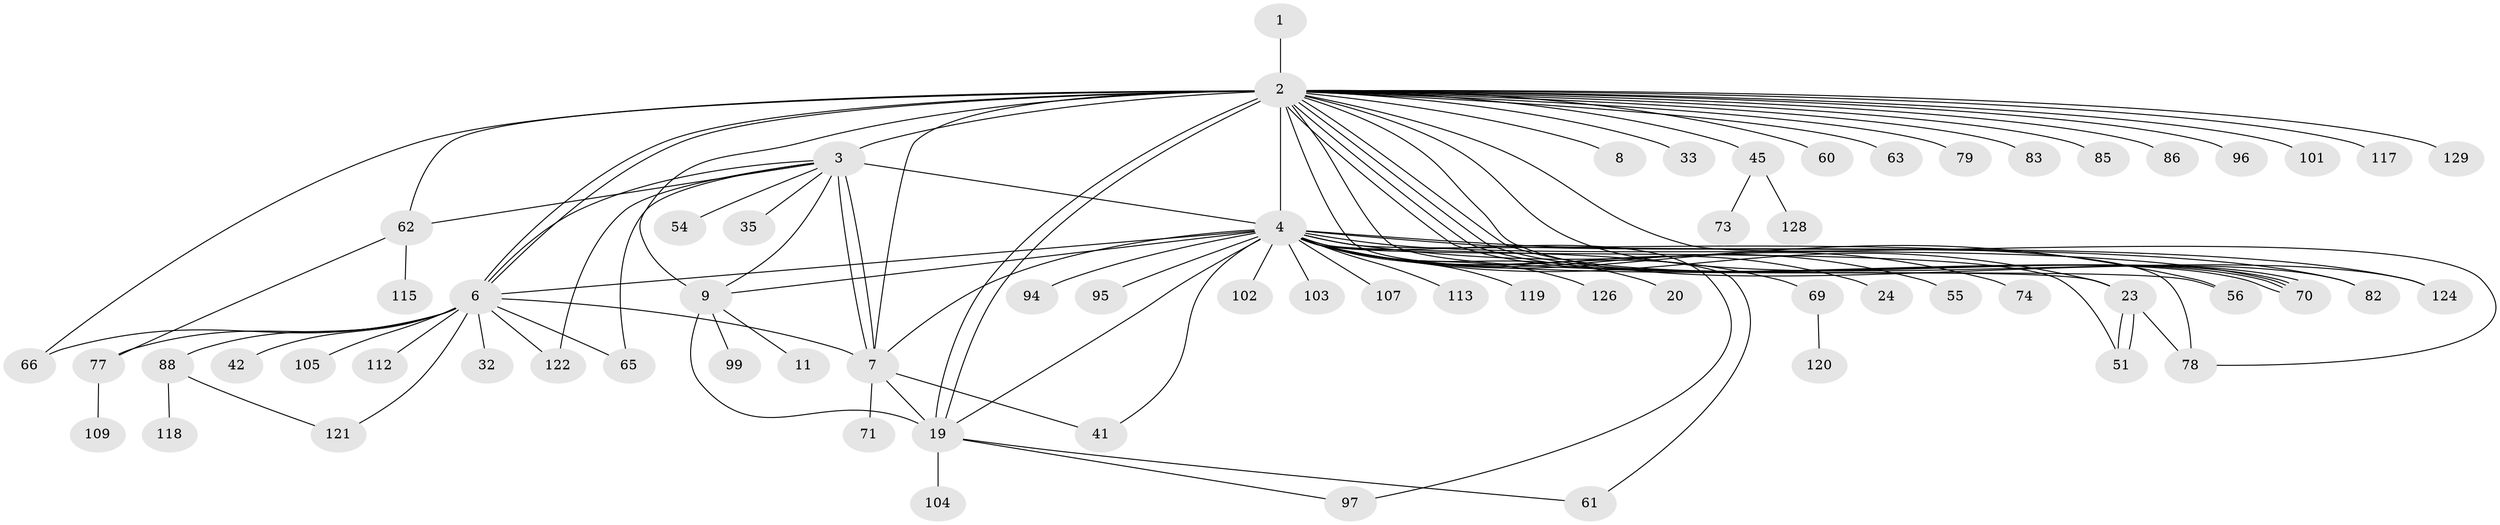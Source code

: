 // original degree distribution, {1: 0.44776119402985076, 36: 0.007462686567164179, 19: 0.014925373134328358, 16: 0.007462686567164179, 8: 0.03731343283582089, 10: 0.007462686567164179, 7: 0.014925373134328358, 4: 0.03731343283582089, 11: 0.007462686567164179, 12: 0.007462686567164179, 2: 0.22388059701492538, 3: 0.13432835820895522, 5: 0.022388059701492536, 6: 0.029850746268656716}
// Generated by graph-tools (version 1.1) at 2025/14/03/09/25 04:14:42]
// undirected, 67 vertices, 101 edges
graph export_dot {
graph [start="1"]
  node [color=gray90,style=filled];
  1;
  2 [super="+29+36+38+100+53+46"];
  3 [super="+98+10+13+92+14+111"];
  4 [super="+75+31+5+72+18+58+16+40+59+67"];
  6 [super="+68+15+44+89+39"];
  7 [super="+116+17+125+90+106"];
  8;
  9 [super="+22+26"];
  11;
  19 [super="+21+110+47+80"];
  20;
  23 [super="+25+64"];
  24;
  32;
  33;
  35;
  41 [super="+52"];
  42;
  45 [super="+76"];
  51;
  54;
  55;
  56;
  60;
  61;
  62;
  63;
  65 [super="+108"];
  66;
  69;
  70;
  71;
  73;
  74;
  77;
  78 [super="+133+81"];
  79;
  82;
  83;
  85;
  86;
  88;
  94;
  95;
  96;
  97;
  99;
  101;
  102;
  103;
  104;
  105;
  107;
  109;
  112;
  113;
  115;
  117;
  118;
  119;
  120;
  121 [super="+123"];
  122;
  124;
  126;
  128;
  129;
  1 -- 2;
  2 -- 3 [weight=4];
  2 -- 4 [weight=8];
  2 -- 6 [weight=3];
  2 -- 6;
  2 -- 8;
  2 -- 9 [weight=3];
  2 -- 19 [weight=3];
  2 -- 19;
  2 -- 23;
  2 -- 33;
  2 -- 45;
  2 -- 60;
  2 -- 66;
  2 -- 70 [weight=2];
  2 -- 70;
  2 -- 70;
  2 -- 70;
  2 -- 79;
  2 -- 82;
  2 -- 83;
  2 -- 85;
  2 -- 86;
  2 -- 101;
  2 -- 117;
  2 -- 124;
  2 -- 62;
  2 -- 96;
  2 -- 7;
  2 -- 78;
  2 -- 129;
  2 -- 56;
  2 -- 63;
  3 -- 7;
  3 -- 7;
  3 -- 35;
  3 -- 54;
  3 -- 62;
  3 -- 4 [weight=2];
  3 -- 9;
  3 -- 6;
  3 -- 65;
  3 -- 122;
  4 -- 9;
  4 -- 24;
  4 -- 51;
  4 -- 103;
  4 -- 124 [weight=2];
  4 -- 7 [weight=3];
  4 -- 69;
  4 -- 74;
  4 -- 19 [weight=3];
  4 -- 20;
  4 -- 119;
  4 -- 95;
  4 -- 102;
  4 -- 41;
  4 -- 113;
  4 -- 55 [weight=4];
  4 -- 61;
  4 -- 126;
  4 -- 107;
  4 -- 70;
  4 -- 6 [weight=5];
  4 -- 97;
  4 -- 82;
  4 -- 94;
  4 -- 56;
  4 -- 23;
  4 -- 78;
  6 -- 112;
  6 -- 105;
  6 -- 122;
  6 -- 32;
  6 -- 66;
  6 -- 7;
  6 -- 42;
  6 -- 88;
  6 -- 121;
  6 -- 77;
  6 -- 65;
  7 -- 71;
  7 -- 41;
  7 -- 19;
  9 -- 11;
  9 -- 19;
  9 -- 99;
  19 -- 97;
  19 -- 104;
  19 -- 61;
  23 -- 51;
  23 -- 51;
  23 -- 78;
  45 -- 73;
  45 -- 128;
  62 -- 77;
  62 -- 115;
  69 -- 120;
  77 -- 109;
  88 -- 118;
  88 -- 121;
}

